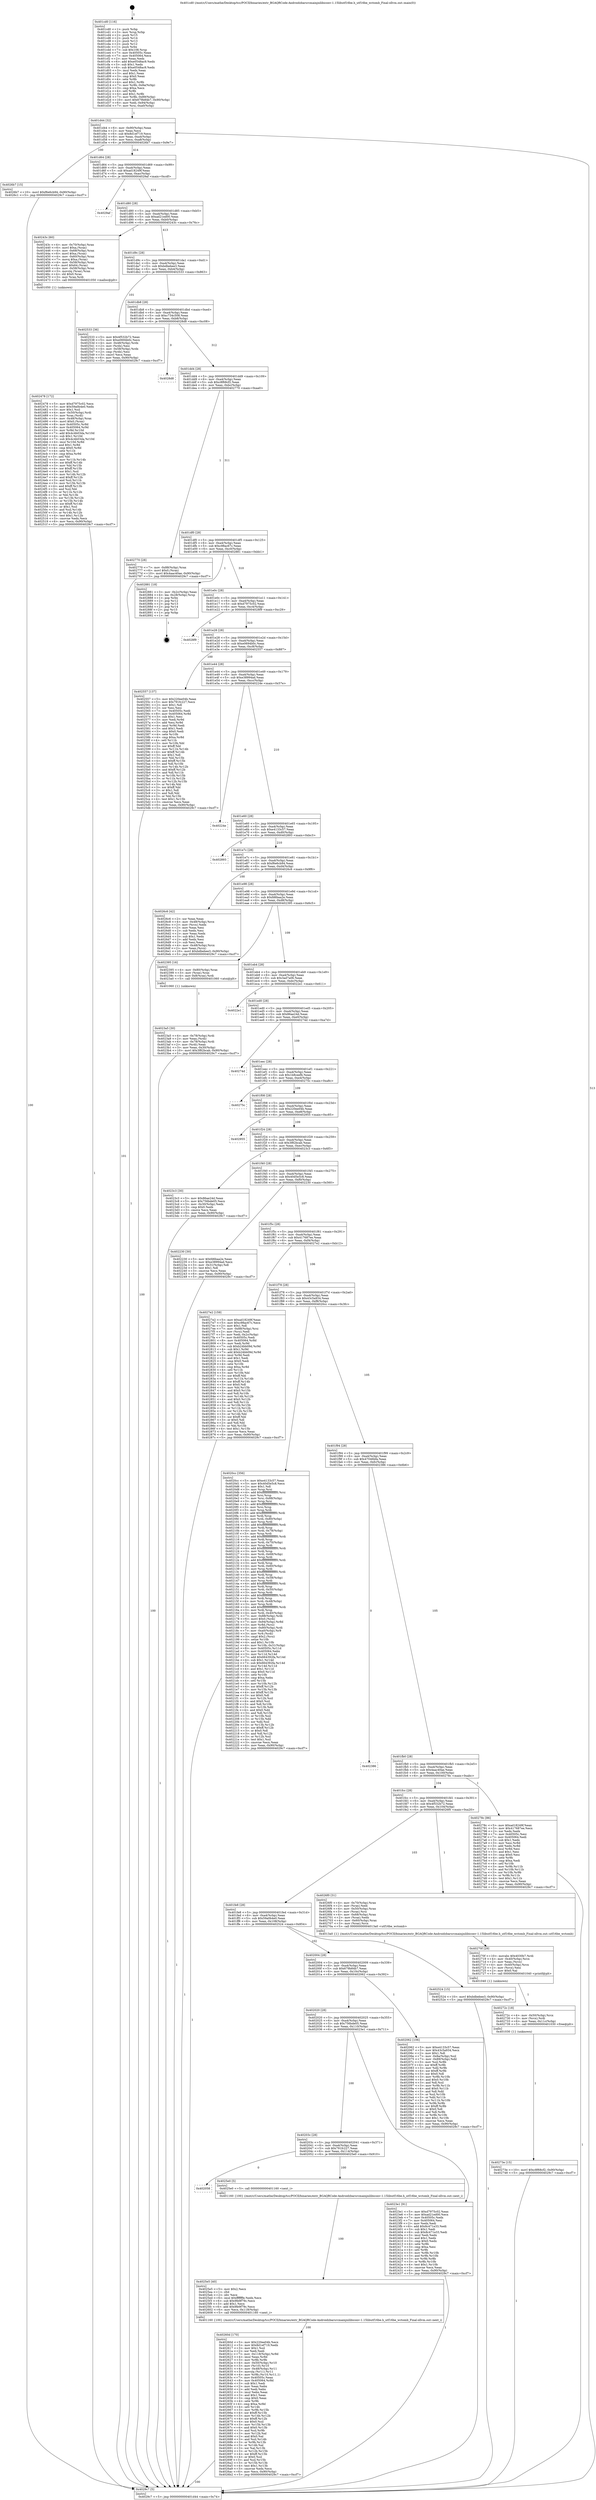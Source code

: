 digraph "0x401cd0" {
  label = "0x401cd0 (/mnt/c/Users/mathe/Desktop/tcc/POCII/binaries/extr_BGAQRCode-Androidzbarsrcmainjnilibiconv-1.15libutf16be.h_utf16be_wctomb_Final-ollvm.out::main(0))"
  labelloc = "t"
  node[shape=record]

  Entry [label="",width=0.3,height=0.3,shape=circle,fillcolor=black,style=filled]
  "0x401d44" [label="{
     0x401d44 [32]\l
     | [instrs]\l
     &nbsp;&nbsp;0x401d44 \<+6\>: mov -0x90(%rbp),%eax\l
     &nbsp;&nbsp;0x401d4a \<+2\>: mov %eax,%ecx\l
     &nbsp;&nbsp;0x401d4c \<+6\>: sub $0x8d1ef719,%ecx\l
     &nbsp;&nbsp;0x401d52 \<+6\>: mov %eax,-0xa4(%rbp)\l
     &nbsp;&nbsp;0x401d58 \<+6\>: mov %ecx,-0xa8(%rbp)\l
     &nbsp;&nbsp;0x401d5e \<+6\>: je 00000000004026b7 \<main+0x9e7\>\l
  }"]
  "0x4026b7" [label="{
     0x4026b7 [15]\l
     | [instrs]\l
     &nbsp;&nbsp;0x4026b7 \<+10\>: movl $0xf6e6cb94,-0x90(%rbp)\l
     &nbsp;&nbsp;0x4026c1 \<+5\>: jmp 00000000004029c7 \<main+0xcf7\>\l
  }"]
  "0x401d64" [label="{
     0x401d64 [28]\l
     | [instrs]\l
     &nbsp;&nbsp;0x401d64 \<+5\>: jmp 0000000000401d69 \<main+0x99\>\l
     &nbsp;&nbsp;0x401d69 \<+6\>: mov -0xa4(%rbp),%eax\l
     &nbsp;&nbsp;0x401d6f \<+5\>: sub $0xad18249f,%eax\l
     &nbsp;&nbsp;0x401d74 \<+6\>: mov %eax,-0xac(%rbp)\l
     &nbsp;&nbsp;0x401d7a \<+6\>: je 00000000004029af \<main+0xcdf\>\l
  }"]
  Exit [label="",width=0.3,height=0.3,shape=circle,fillcolor=black,style=filled,peripheries=2]
  "0x4029af" [label="{
     0x4029af\l
  }", style=dashed]
  "0x401d80" [label="{
     0x401d80 [28]\l
     | [instrs]\l
     &nbsp;&nbsp;0x401d80 \<+5\>: jmp 0000000000401d85 \<main+0xb5\>\l
     &nbsp;&nbsp;0x401d85 \<+6\>: mov -0xa4(%rbp),%eax\l
     &nbsp;&nbsp;0x401d8b \<+5\>: sub $0xad21ed00,%eax\l
     &nbsp;&nbsp;0x401d90 \<+6\>: mov %eax,-0xb0(%rbp)\l
     &nbsp;&nbsp;0x401d96 \<+6\>: je 000000000040243c \<main+0x76c\>\l
  }"]
  "0x40273e" [label="{
     0x40273e [15]\l
     | [instrs]\l
     &nbsp;&nbsp;0x40273e \<+10\>: movl $0xc8f68cf2,-0x90(%rbp)\l
     &nbsp;&nbsp;0x402748 \<+5\>: jmp 00000000004029c7 \<main+0xcf7\>\l
  }"]
  "0x40243c" [label="{
     0x40243c [60]\l
     | [instrs]\l
     &nbsp;&nbsp;0x40243c \<+4\>: mov -0x70(%rbp),%rax\l
     &nbsp;&nbsp;0x402440 \<+6\>: movl $0xa,(%rax)\l
     &nbsp;&nbsp;0x402446 \<+4\>: mov -0x68(%rbp),%rax\l
     &nbsp;&nbsp;0x40244a \<+6\>: movl $0xa,(%rax)\l
     &nbsp;&nbsp;0x402450 \<+4\>: mov -0x60(%rbp),%rax\l
     &nbsp;&nbsp;0x402454 \<+7\>: movq $0xa,(%rax)\l
     &nbsp;&nbsp;0x40245b \<+4\>: mov -0x58(%rbp),%rax\l
     &nbsp;&nbsp;0x40245f \<+6\>: movl $0x64,(%rax)\l
     &nbsp;&nbsp;0x402465 \<+4\>: mov -0x58(%rbp),%rax\l
     &nbsp;&nbsp;0x402469 \<+3\>: movslq (%rax),%rax\l
     &nbsp;&nbsp;0x40246c \<+4\>: shl $0x0,%rax\l
     &nbsp;&nbsp;0x402470 \<+3\>: mov %rax,%rdi\l
     &nbsp;&nbsp;0x402473 \<+5\>: call 0000000000401050 \<malloc@plt\>\l
     | [calls]\l
     &nbsp;&nbsp;0x401050 \{1\} (unknown)\l
  }"]
  "0x401d9c" [label="{
     0x401d9c [28]\l
     | [instrs]\l
     &nbsp;&nbsp;0x401d9c \<+5\>: jmp 0000000000401da1 \<main+0xd1\>\l
     &nbsp;&nbsp;0x401da1 \<+6\>: mov -0xa4(%rbp),%eax\l
     &nbsp;&nbsp;0x401da7 \<+5\>: sub $0xbdbebee3,%eax\l
     &nbsp;&nbsp;0x401dac \<+6\>: mov %eax,-0xb4(%rbp)\l
     &nbsp;&nbsp;0x401db2 \<+6\>: je 0000000000402533 \<main+0x863\>\l
  }"]
  "0x40272c" [label="{
     0x40272c [18]\l
     | [instrs]\l
     &nbsp;&nbsp;0x40272c \<+4\>: mov -0x50(%rbp),%rcx\l
     &nbsp;&nbsp;0x402730 \<+3\>: mov (%rcx),%rdi\l
     &nbsp;&nbsp;0x402733 \<+6\>: mov %eax,-0x11c(%rbp)\l
     &nbsp;&nbsp;0x402739 \<+5\>: call 0000000000401030 \<free@plt\>\l
     | [calls]\l
     &nbsp;&nbsp;0x401030 \{1\} (unknown)\l
  }"]
  "0x402533" [label="{
     0x402533 [36]\l
     | [instrs]\l
     &nbsp;&nbsp;0x402533 \<+5\>: mov $0x4f532b72,%eax\l
     &nbsp;&nbsp;0x402538 \<+5\>: mov $0xe0694b0c,%ecx\l
     &nbsp;&nbsp;0x40253d \<+4\>: mov -0x48(%rbp),%rdx\l
     &nbsp;&nbsp;0x402541 \<+2\>: mov (%rdx),%esi\l
     &nbsp;&nbsp;0x402543 \<+4\>: mov -0x58(%rbp),%rdx\l
     &nbsp;&nbsp;0x402547 \<+2\>: cmp (%rdx),%esi\l
     &nbsp;&nbsp;0x402549 \<+3\>: cmovl %ecx,%eax\l
     &nbsp;&nbsp;0x40254c \<+6\>: mov %eax,-0x90(%rbp)\l
     &nbsp;&nbsp;0x402552 \<+5\>: jmp 00000000004029c7 \<main+0xcf7\>\l
  }"]
  "0x401db8" [label="{
     0x401db8 [28]\l
     | [instrs]\l
     &nbsp;&nbsp;0x401db8 \<+5\>: jmp 0000000000401dbd \<main+0xed\>\l
     &nbsp;&nbsp;0x401dbd \<+6\>: mov -0xa4(%rbp),%eax\l
     &nbsp;&nbsp;0x401dc3 \<+5\>: sub $0xc734c508,%eax\l
     &nbsp;&nbsp;0x401dc8 \<+6\>: mov %eax,-0xb8(%rbp)\l
     &nbsp;&nbsp;0x401dce \<+6\>: je 00000000004028d8 \<main+0xc08\>\l
  }"]
  "0x40270f" [label="{
     0x40270f [29]\l
     | [instrs]\l
     &nbsp;&nbsp;0x40270f \<+10\>: movabs $0x4030b7,%rdi\l
     &nbsp;&nbsp;0x402719 \<+4\>: mov -0x40(%rbp),%rcx\l
     &nbsp;&nbsp;0x40271d \<+2\>: mov %eax,(%rcx)\l
     &nbsp;&nbsp;0x40271f \<+4\>: mov -0x40(%rbp),%rcx\l
     &nbsp;&nbsp;0x402723 \<+2\>: mov (%rcx),%esi\l
     &nbsp;&nbsp;0x402725 \<+2\>: mov $0x0,%al\l
     &nbsp;&nbsp;0x402727 \<+5\>: call 0000000000401040 \<printf@plt\>\l
     | [calls]\l
     &nbsp;&nbsp;0x401040 \{1\} (unknown)\l
  }"]
  "0x4028d8" [label="{
     0x4028d8\l
  }", style=dashed]
  "0x401dd4" [label="{
     0x401dd4 [28]\l
     | [instrs]\l
     &nbsp;&nbsp;0x401dd4 \<+5\>: jmp 0000000000401dd9 \<main+0x109\>\l
     &nbsp;&nbsp;0x401dd9 \<+6\>: mov -0xa4(%rbp),%eax\l
     &nbsp;&nbsp;0x401ddf \<+5\>: sub $0xc8f68cf2,%eax\l
     &nbsp;&nbsp;0x401de4 \<+6\>: mov %eax,-0xbc(%rbp)\l
     &nbsp;&nbsp;0x401dea \<+6\>: je 0000000000402770 \<main+0xaa0\>\l
  }"]
  "0x40260d" [label="{
     0x40260d [170]\l
     | [instrs]\l
     &nbsp;&nbsp;0x40260d \<+5\>: mov $0x220ee04b,%ecx\l
     &nbsp;&nbsp;0x402612 \<+5\>: mov $0x8d1ef719,%edx\l
     &nbsp;&nbsp;0x402617 \<+3\>: mov $0x1,%sil\l
     &nbsp;&nbsp;0x40261a \<+2\>: xor %edi,%edi\l
     &nbsp;&nbsp;0x40261c \<+7\>: mov -0x118(%rbp),%r8d\l
     &nbsp;&nbsp;0x402623 \<+4\>: imul %eax,%r8d\l
     &nbsp;&nbsp;0x402627 \<+3\>: mov %r8b,%r9b\l
     &nbsp;&nbsp;0x40262a \<+4\>: mov -0x50(%rbp),%r10\l
     &nbsp;&nbsp;0x40262e \<+3\>: mov (%r10),%r10\l
     &nbsp;&nbsp;0x402631 \<+4\>: mov -0x48(%rbp),%r11\l
     &nbsp;&nbsp;0x402635 \<+3\>: movslq (%r11),%r11\l
     &nbsp;&nbsp;0x402638 \<+4\>: mov %r9b,(%r10,%r11,1)\l
     &nbsp;&nbsp;0x40263c \<+7\>: mov 0x40505c,%eax\l
     &nbsp;&nbsp;0x402643 \<+8\>: mov 0x405064,%r8d\l
     &nbsp;&nbsp;0x40264b \<+3\>: sub $0x1,%edi\l
     &nbsp;&nbsp;0x40264e \<+2\>: mov %eax,%ebx\l
     &nbsp;&nbsp;0x402650 \<+2\>: add %edi,%ebx\l
     &nbsp;&nbsp;0x402652 \<+3\>: imul %ebx,%eax\l
     &nbsp;&nbsp;0x402655 \<+3\>: and $0x1,%eax\l
     &nbsp;&nbsp;0x402658 \<+3\>: cmp $0x0,%eax\l
     &nbsp;&nbsp;0x40265b \<+4\>: sete %r9b\l
     &nbsp;&nbsp;0x40265f \<+4\>: cmp $0xa,%r8d\l
     &nbsp;&nbsp;0x402663 \<+4\>: setl %r14b\l
     &nbsp;&nbsp;0x402667 \<+3\>: mov %r9b,%r15b\l
     &nbsp;&nbsp;0x40266a \<+4\>: xor $0xff,%r15b\l
     &nbsp;&nbsp;0x40266e \<+3\>: mov %r14b,%r12b\l
     &nbsp;&nbsp;0x402671 \<+4\>: xor $0xff,%r12b\l
     &nbsp;&nbsp;0x402675 \<+4\>: xor $0x0,%sil\l
     &nbsp;&nbsp;0x402679 \<+3\>: mov %r15b,%r13b\l
     &nbsp;&nbsp;0x40267c \<+4\>: and $0x0,%r13b\l
     &nbsp;&nbsp;0x402680 \<+3\>: and %sil,%r9b\l
     &nbsp;&nbsp;0x402683 \<+3\>: mov %r12b,%al\l
     &nbsp;&nbsp;0x402686 \<+2\>: and $0x0,%al\l
     &nbsp;&nbsp;0x402688 \<+3\>: and %sil,%r14b\l
     &nbsp;&nbsp;0x40268b \<+3\>: or %r9b,%r13b\l
     &nbsp;&nbsp;0x40268e \<+3\>: or %r14b,%al\l
     &nbsp;&nbsp;0x402691 \<+3\>: xor %al,%r13b\l
     &nbsp;&nbsp;0x402694 \<+3\>: or %r12b,%r15b\l
     &nbsp;&nbsp;0x402697 \<+4\>: xor $0xff,%r15b\l
     &nbsp;&nbsp;0x40269b \<+4\>: or $0x0,%sil\l
     &nbsp;&nbsp;0x40269f \<+3\>: and %sil,%r15b\l
     &nbsp;&nbsp;0x4026a2 \<+3\>: or %r15b,%r13b\l
     &nbsp;&nbsp;0x4026a5 \<+4\>: test $0x1,%r13b\l
     &nbsp;&nbsp;0x4026a9 \<+3\>: cmovne %edx,%ecx\l
     &nbsp;&nbsp;0x4026ac \<+6\>: mov %ecx,-0x90(%rbp)\l
     &nbsp;&nbsp;0x4026b2 \<+5\>: jmp 00000000004029c7 \<main+0xcf7\>\l
  }"]
  "0x402770" [label="{
     0x402770 [28]\l
     | [instrs]\l
     &nbsp;&nbsp;0x402770 \<+7\>: mov -0x88(%rbp),%rax\l
     &nbsp;&nbsp;0x402777 \<+6\>: movl $0x0,(%rax)\l
     &nbsp;&nbsp;0x40277d \<+10\>: movl $0x4aac40ae,-0x90(%rbp)\l
     &nbsp;&nbsp;0x402787 \<+5\>: jmp 00000000004029c7 \<main+0xcf7\>\l
  }"]
  "0x401df0" [label="{
     0x401df0 [28]\l
     | [instrs]\l
     &nbsp;&nbsp;0x401df0 \<+5\>: jmp 0000000000401df5 \<main+0x125\>\l
     &nbsp;&nbsp;0x401df5 \<+6\>: mov -0xa4(%rbp),%eax\l
     &nbsp;&nbsp;0x401dfb \<+5\>: sub $0xc98ac67c,%eax\l
     &nbsp;&nbsp;0x401e00 \<+6\>: mov %eax,-0xc0(%rbp)\l
     &nbsp;&nbsp;0x401e06 \<+6\>: je 0000000000402881 \<main+0xbb1\>\l
  }"]
  "0x4025e5" [label="{
     0x4025e5 [40]\l
     | [instrs]\l
     &nbsp;&nbsp;0x4025e5 \<+5\>: mov $0x2,%ecx\l
     &nbsp;&nbsp;0x4025ea \<+1\>: cltd\l
     &nbsp;&nbsp;0x4025eb \<+2\>: idiv %ecx\l
     &nbsp;&nbsp;0x4025ed \<+6\>: imul $0xfffffffe,%edx,%ecx\l
     &nbsp;&nbsp;0x4025f3 \<+6\>: sub $0x9fe9f79c,%ecx\l
     &nbsp;&nbsp;0x4025f9 \<+3\>: add $0x1,%ecx\l
     &nbsp;&nbsp;0x4025fc \<+6\>: add $0x9fe9f79c,%ecx\l
     &nbsp;&nbsp;0x402602 \<+6\>: mov %ecx,-0x118(%rbp)\l
     &nbsp;&nbsp;0x402608 \<+5\>: call 0000000000401160 \<next_i\>\l
     | [calls]\l
     &nbsp;&nbsp;0x401160 \{100\} (/mnt/c/Users/mathe/Desktop/tcc/POCII/binaries/extr_BGAQRCode-Androidzbarsrcmainjnilibiconv-1.15libutf16be.h_utf16be_wctomb_Final-ollvm.out::next_i)\l
  }"]
  "0x402881" [label="{
     0x402881 [18]\l
     | [instrs]\l
     &nbsp;&nbsp;0x402881 \<+3\>: mov -0x2c(%rbp),%eax\l
     &nbsp;&nbsp;0x402884 \<+4\>: lea -0x28(%rbp),%rsp\l
     &nbsp;&nbsp;0x402888 \<+1\>: pop %rbx\l
     &nbsp;&nbsp;0x402889 \<+2\>: pop %r12\l
     &nbsp;&nbsp;0x40288b \<+2\>: pop %r13\l
     &nbsp;&nbsp;0x40288d \<+2\>: pop %r14\l
     &nbsp;&nbsp;0x40288f \<+2\>: pop %r15\l
     &nbsp;&nbsp;0x402891 \<+1\>: pop %rbp\l
     &nbsp;&nbsp;0x402892 \<+1\>: ret\l
  }"]
  "0x401e0c" [label="{
     0x401e0c [28]\l
     | [instrs]\l
     &nbsp;&nbsp;0x401e0c \<+5\>: jmp 0000000000401e11 \<main+0x141\>\l
     &nbsp;&nbsp;0x401e11 \<+6\>: mov -0xa4(%rbp),%eax\l
     &nbsp;&nbsp;0x401e17 \<+5\>: sub $0xd7975c02,%eax\l
     &nbsp;&nbsp;0x401e1c \<+6\>: mov %eax,-0xc4(%rbp)\l
     &nbsp;&nbsp;0x401e22 \<+6\>: je 00000000004028f9 \<main+0xc29\>\l
  }"]
  "0x402058" [label="{
     0x402058\l
  }", style=dashed]
  "0x4028f9" [label="{
     0x4028f9\l
  }", style=dashed]
  "0x401e28" [label="{
     0x401e28 [28]\l
     | [instrs]\l
     &nbsp;&nbsp;0x401e28 \<+5\>: jmp 0000000000401e2d \<main+0x15d\>\l
     &nbsp;&nbsp;0x401e2d \<+6\>: mov -0xa4(%rbp),%eax\l
     &nbsp;&nbsp;0x401e33 \<+5\>: sub $0xe0694b0c,%eax\l
     &nbsp;&nbsp;0x401e38 \<+6\>: mov %eax,-0xc8(%rbp)\l
     &nbsp;&nbsp;0x401e3e \<+6\>: je 0000000000402557 \<main+0x887\>\l
  }"]
  "0x4025e0" [label="{
     0x4025e0 [5]\l
     | [instrs]\l
     &nbsp;&nbsp;0x4025e0 \<+5\>: call 0000000000401160 \<next_i\>\l
     | [calls]\l
     &nbsp;&nbsp;0x401160 \{100\} (/mnt/c/Users/mathe/Desktop/tcc/POCII/binaries/extr_BGAQRCode-Androidzbarsrcmainjnilibiconv-1.15libutf16be.h_utf16be_wctomb_Final-ollvm.out::next_i)\l
  }"]
  "0x402557" [label="{
     0x402557 [137]\l
     | [instrs]\l
     &nbsp;&nbsp;0x402557 \<+5\>: mov $0x220ee04b,%eax\l
     &nbsp;&nbsp;0x40255c \<+5\>: mov $0x791fc227,%ecx\l
     &nbsp;&nbsp;0x402561 \<+2\>: mov $0x1,%dl\l
     &nbsp;&nbsp;0x402563 \<+2\>: xor %esi,%esi\l
     &nbsp;&nbsp;0x402565 \<+7\>: mov 0x40505c,%edi\l
     &nbsp;&nbsp;0x40256c \<+8\>: mov 0x405064,%r8d\l
     &nbsp;&nbsp;0x402574 \<+3\>: sub $0x1,%esi\l
     &nbsp;&nbsp;0x402577 \<+3\>: mov %edi,%r9d\l
     &nbsp;&nbsp;0x40257a \<+3\>: add %esi,%r9d\l
     &nbsp;&nbsp;0x40257d \<+4\>: imul %r9d,%edi\l
     &nbsp;&nbsp;0x402581 \<+3\>: and $0x1,%edi\l
     &nbsp;&nbsp;0x402584 \<+3\>: cmp $0x0,%edi\l
     &nbsp;&nbsp;0x402587 \<+4\>: sete %r10b\l
     &nbsp;&nbsp;0x40258b \<+4\>: cmp $0xa,%r8d\l
     &nbsp;&nbsp;0x40258f \<+4\>: setl %r11b\l
     &nbsp;&nbsp;0x402593 \<+3\>: mov %r10b,%bl\l
     &nbsp;&nbsp;0x402596 \<+3\>: xor $0xff,%bl\l
     &nbsp;&nbsp;0x402599 \<+3\>: mov %r11b,%r14b\l
     &nbsp;&nbsp;0x40259c \<+4\>: xor $0xff,%r14b\l
     &nbsp;&nbsp;0x4025a0 \<+3\>: xor $0x1,%dl\l
     &nbsp;&nbsp;0x4025a3 \<+3\>: mov %bl,%r15b\l
     &nbsp;&nbsp;0x4025a6 \<+4\>: and $0xff,%r15b\l
     &nbsp;&nbsp;0x4025aa \<+3\>: and %dl,%r10b\l
     &nbsp;&nbsp;0x4025ad \<+3\>: mov %r14b,%r12b\l
     &nbsp;&nbsp;0x4025b0 \<+4\>: and $0xff,%r12b\l
     &nbsp;&nbsp;0x4025b4 \<+3\>: and %dl,%r11b\l
     &nbsp;&nbsp;0x4025b7 \<+3\>: or %r10b,%r15b\l
     &nbsp;&nbsp;0x4025ba \<+3\>: or %r11b,%r12b\l
     &nbsp;&nbsp;0x4025bd \<+3\>: xor %r12b,%r15b\l
     &nbsp;&nbsp;0x4025c0 \<+3\>: or %r14b,%bl\l
     &nbsp;&nbsp;0x4025c3 \<+3\>: xor $0xff,%bl\l
     &nbsp;&nbsp;0x4025c6 \<+3\>: or $0x1,%dl\l
     &nbsp;&nbsp;0x4025c9 \<+2\>: and %dl,%bl\l
     &nbsp;&nbsp;0x4025cb \<+3\>: or %bl,%r15b\l
     &nbsp;&nbsp;0x4025ce \<+4\>: test $0x1,%r15b\l
     &nbsp;&nbsp;0x4025d2 \<+3\>: cmovne %ecx,%eax\l
     &nbsp;&nbsp;0x4025d5 \<+6\>: mov %eax,-0x90(%rbp)\l
     &nbsp;&nbsp;0x4025db \<+5\>: jmp 00000000004029c7 \<main+0xcf7\>\l
  }"]
  "0x401e44" [label="{
     0x401e44 [28]\l
     | [instrs]\l
     &nbsp;&nbsp;0x401e44 \<+5\>: jmp 0000000000401e49 \<main+0x179\>\l
     &nbsp;&nbsp;0x401e49 \<+6\>: mov -0xa4(%rbp),%eax\l
     &nbsp;&nbsp;0x401e4f \<+5\>: sub $0xe38994ad,%eax\l
     &nbsp;&nbsp;0x401e54 \<+6\>: mov %eax,-0xcc(%rbp)\l
     &nbsp;&nbsp;0x401e5a \<+6\>: je 000000000040224e \<main+0x57e\>\l
  }"]
  "0x402478" [label="{
     0x402478 [172]\l
     | [instrs]\l
     &nbsp;&nbsp;0x402478 \<+5\>: mov $0xd7975c02,%ecx\l
     &nbsp;&nbsp;0x40247d \<+5\>: mov $0x59a0b4e0,%edx\l
     &nbsp;&nbsp;0x402482 \<+3\>: mov $0x1,%sil\l
     &nbsp;&nbsp;0x402485 \<+4\>: mov -0x50(%rbp),%rdi\l
     &nbsp;&nbsp;0x402489 \<+3\>: mov %rax,(%rdi)\l
     &nbsp;&nbsp;0x40248c \<+4\>: mov -0x48(%rbp),%rax\l
     &nbsp;&nbsp;0x402490 \<+6\>: movl $0x0,(%rax)\l
     &nbsp;&nbsp;0x402496 \<+8\>: mov 0x40505c,%r8d\l
     &nbsp;&nbsp;0x40249e \<+8\>: mov 0x405064,%r9d\l
     &nbsp;&nbsp;0x4024a6 \<+3\>: mov %r8d,%r10d\l
     &nbsp;&nbsp;0x4024a9 \<+7\>: add $0x4c4b03da,%r10d\l
     &nbsp;&nbsp;0x4024b0 \<+4\>: sub $0x1,%r10d\l
     &nbsp;&nbsp;0x4024b4 \<+7\>: sub $0x4c4b03da,%r10d\l
     &nbsp;&nbsp;0x4024bb \<+4\>: imul %r10d,%r8d\l
     &nbsp;&nbsp;0x4024bf \<+4\>: and $0x1,%r8d\l
     &nbsp;&nbsp;0x4024c3 \<+4\>: cmp $0x0,%r8d\l
     &nbsp;&nbsp;0x4024c7 \<+4\>: sete %r11b\l
     &nbsp;&nbsp;0x4024cb \<+4\>: cmp $0xa,%r9d\l
     &nbsp;&nbsp;0x4024cf \<+3\>: setl %bl\l
     &nbsp;&nbsp;0x4024d2 \<+3\>: mov %r11b,%r14b\l
     &nbsp;&nbsp;0x4024d5 \<+4\>: xor $0xff,%r14b\l
     &nbsp;&nbsp;0x4024d9 \<+3\>: mov %bl,%r15b\l
     &nbsp;&nbsp;0x4024dc \<+4\>: xor $0xff,%r15b\l
     &nbsp;&nbsp;0x4024e0 \<+4\>: xor $0x1,%sil\l
     &nbsp;&nbsp;0x4024e4 \<+3\>: mov %r14b,%r12b\l
     &nbsp;&nbsp;0x4024e7 \<+4\>: and $0xff,%r12b\l
     &nbsp;&nbsp;0x4024eb \<+3\>: and %sil,%r11b\l
     &nbsp;&nbsp;0x4024ee \<+3\>: mov %r15b,%r13b\l
     &nbsp;&nbsp;0x4024f1 \<+4\>: and $0xff,%r13b\l
     &nbsp;&nbsp;0x4024f5 \<+3\>: and %sil,%bl\l
     &nbsp;&nbsp;0x4024f8 \<+3\>: or %r11b,%r12b\l
     &nbsp;&nbsp;0x4024fb \<+3\>: or %bl,%r13b\l
     &nbsp;&nbsp;0x4024fe \<+3\>: xor %r13b,%r12b\l
     &nbsp;&nbsp;0x402501 \<+3\>: or %r15b,%r14b\l
     &nbsp;&nbsp;0x402504 \<+4\>: xor $0xff,%r14b\l
     &nbsp;&nbsp;0x402508 \<+4\>: or $0x1,%sil\l
     &nbsp;&nbsp;0x40250c \<+3\>: and %sil,%r14b\l
     &nbsp;&nbsp;0x40250f \<+3\>: or %r14b,%r12b\l
     &nbsp;&nbsp;0x402512 \<+4\>: test $0x1,%r12b\l
     &nbsp;&nbsp;0x402516 \<+3\>: cmovne %edx,%ecx\l
     &nbsp;&nbsp;0x402519 \<+6\>: mov %ecx,-0x90(%rbp)\l
     &nbsp;&nbsp;0x40251f \<+5\>: jmp 00000000004029c7 \<main+0xcf7\>\l
  }"]
  "0x40224e" [label="{
     0x40224e\l
  }", style=dashed]
  "0x401e60" [label="{
     0x401e60 [28]\l
     | [instrs]\l
     &nbsp;&nbsp;0x401e60 \<+5\>: jmp 0000000000401e65 \<main+0x195\>\l
     &nbsp;&nbsp;0x401e65 \<+6\>: mov -0xa4(%rbp),%eax\l
     &nbsp;&nbsp;0x401e6b \<+5\>: sub $0xe4133c57,%eax\l
     &nbsp;&nbsp;0x401e70 \<+6\>: mov %eax,-0xd0(%rbp)\l
     &nbsp;&nbsp;0x401e76 \<+6\>: je 0000000000402893 \<main+0xbc3\>\l
  }"]
  "0x40203c" [label="{
     0x40203c [28]\l
     | [instrs]\l
     &nbsp;&nbsp;0x40203c \<+5\>: jmp 0000000000402041 \<main+0x371\>\l
     &nbsp;&nbsp;0x402041 \<+6\>: mov -0xa4(%rbp),%eax\l
     &nbsp;&nbsp;0x402047 \<+5\>: sub $0x791fc227,%eax\l
     &nbsp;&nbsp;0x40204c \<+6\>: mov %eax,-0x114(%rbp)\l
     &nbsp;&nbsp;0x402052 \<+6\>: je 00000000004025e0 \<main+0x910\>\l
  }"]
  "0x402893" [label="{
     0x402893\l
  }", style=dashed]
  "0x401e7c" [label="{
     0x401e7c [28]\l
     | [instrs]\l
     &nbsp;&nbsp;0x401e7c \<+5\>: jmp 0000000000401e81 \<main+0x1b1\>\l
     &nbsp;&nbsp;0x401e81 \<+6\>: mov -0xa4(%rbp),%eax\l
     &nbsp;&nbsp;0x401e87 \<+5\>: sub $0xf6e6cb94,%eax\l
     &nbsp;&nbsp;0x401e8c \<+6\>: mov %eax,-0xd4(%rbp)\l
     &nbsp;&nbsp;0x401e92 \<+6\>: je 00000000004026c6 \<main+0x9f6\>\l
  }"]
  "0x4023e1" [label="{
     0x4023e1 [91]\l
     | [instrs]\l
     &nbsp;&nbsp;0x4023e1 \<+5\>: mov $0xd7975c02,%eax\l
     &nbsp;&nbsp;0x4023e6 \<+5\>: mov $0xad21ed00,%ecx\l
     &nbsp;&nbsp;0x4023eb \<+7\>: mov 0x40505c,%edx\l
     &nbsp;&nbsp;0x4023f2 \<+7\>: mov 0x405064,%esi\l
     &nbsp;&nbsp;0x4023f9 \<+2\>: mov %edx,%edi\l
     &nbsp;&nbsp;0x4023fb \<+6\>: add $0x8c471e33,%edi\l
     &nbsp;&nbsp;0x402401 \<+3\>: sub $0x1,%edi\l
     &nbsp;&nbsp;0x402404 \<+6\>: sub $0x8c471e33,%edi\l
     &nbsp;&nbsp;0x40240a \<+3\>: imul %edi,%edx\l
     &nbsp;&nbsp;0x40240d \<+3\>: and $0x1,%edx\l
     &nbsp;&nbsp;0x402410 \<+3\>: cmp $0x0,%edx\l
     &nbsp;&nbsp;0x402413 \<+4\>: sete %r8b\l
     &nbsp;&nbsp;0x402417 \<+3\>: cmp $0xa,%esi\l
     &nbsp;&nbsp;0x40241a \<+4\>: setl %r9b\l
     &nbsp;&nbsp;0x40241e \<+3\>: mov %r8b,%r10b\l
     &nbsp;&nbsp;0x402421 \<+3\>: and %r9b,%r10b\l
     &nbsp;&nbsp;0x402424 \<+3\>: xor %r9b,%r8b\l
     &nbsp;&nbsp;0x402427 \<+3\>: or %r8b,%r10b\l
     &nbsp;&nbsp;0x40242a \<+4\>: test $0x1,%r10b\l
     &nbsp;&nbsp;0x40242e \<+3\>: cmovne %ecx,%eax\l
     &nbsp;&nbsp;0x402431 \<+6\>: mov %eax,-0x90(%rbp)\l
     &nbsp;&nbsp;0x402437 \<+5\>: jmp 00000000004029c7 \<main+0xcf7\>\l
  }"]
  "0x4026c6" [label="{
     0x4026c6 [42]\l
     | [instrs]\l
     &nbsp;&nbsp;0x4026c6 \<+2\>: xor %eax,%eax\l
     &nbsp;&nbsp;0x4026c8 \<+4\>: mov -0x48(%rbp),%rcx\l
     &nbsp;&nbsp;0x4026cc \<+2\>: mov (%rcx),%edx\l
     &nbsp;&nbsp;0x4026ce \<+2\>: mov %eax,%esi\l
     &nbsp;&nbsp;0x4026d0 \<+2\>: sub %edx,%esi\l
     &nbsp;&nbsp;0x4026d2 \<+2\>: mov %eax,%edx\l
     &nbsp;&nbsp;0x4026d4 \<+3\>: sub $0x1,%edx\l
     &nbsp;&nbsp;0x4026d7 \<+2\>: add %edx,%esi\l
     &nbsp;&nbsp;0x4026d9 \<+2\>: sub %esi,%eax\l
     &nbsp;&nbsp;0x4026db \<+4\>: mov -0x48(%rbp),%rcx\l
     &nbsp;&nbsp;0x4026df \<+2\>: mov %eax,(%rcx)\l
     &nbsp;&nbsp;0x4026e1 \<+10\>: movl $0xbdbebee3,-0x90(%rbp)\l
     &nbsp;&nbsp;0x4026eb \<+5\>: jmp 00000000004029c7 \<main+0xcf7\>\l
  }"]
  "0x401e98" [label="{
     0x401e98 [28]\l
     | [instrs]\l
     &nbsp;&nbsp;0x401e98 \<+5\>: jmp 0000000000401e9d \<main+0x1cd\>\l
     &nbsp;&nbsp;0x401e9d \<+6\>: mov -0xa4(%rbp),%eax\l
     &nbsp;&nbsp;0x401ea3 \<+5\>: sub $0xfd6baa2e,%eax\l
     &nbsp;&nbsp;0x401ea8 \<+6\>: mov %eax,-0xd8(%rbp)\l
     &nbsp;&nbsp;0x401eae \<+6\>: je 0000000000402395 \<main+0x6c5\>\l
  }"]
  "0x4023a5" [label="{
     0x4023a5 [30]\l
     | [instrs]\l
     &nbsp;&nbsp;0x4023a5 \<+4\>: mov -0x78(%rbp),%rdi\l
     &nbsp;&nbsp;0x4023a9 \<+2\>: mov %eax,(%rdi)\l
     &nbsp;&nbsp;0x4023ab \<+4\>: mov -0x78(%rbp),%rdi\l
     &nbsp;&nbsp;0x4023af \<+2\>: mov (%rdi),%eax\l
     &nbsp;&nbsp;0x4023b1 \<+3\>: mov %eax,-0x30(%rbp)\l
     &nbsp;&nbsp;0x4023b4 \<+10\>: movl $0x3f82bcab,-0x90(%rbp)\l
     &nbsp;&nbsp;0x4023be \<+5\>: jmp 00000000004029c7 \<main+0xcf7\>\l
  }"]
  "0x402395" [label="{
     0x402395 [16]\l
     | [instrs]\l
     &nbsp;&nbsp;0x402395 \<+4\>: mov -0x80(%rbp),%rax\l
     &nbsp;&nbsp;0x402399 \<+3\>: mov (%rax),%rax\l
     &nbsp;&nbsp;0x40239c \<+4\>: mov 0x8(%rax),%rdi\l
     &nbsp;&nbsp;0x4023a0 \<+5\>: call 0000000000401060 \<atoi@plt\>\l
     | [calls]\l
     &nbsp;&nbsp;0x401060 \{1\} (unknown)\l
  }"]
  "0x401eb4" [label="{
     0x401eb4 [28]\l
     | [instrs]\l
     &nbsp;&nbsp;0x401eb4 \<+5\>: jmp 0000000000401eb9 \<main+0x1e9\>\l
     &nbsp;&nbsp;0x401eb9 \<+6\>: mov -0xa4(%rbp),%eax\l
     &nbsp;&nbsp;0x401ebf \<+5\>: sub $0x3ad7a06,%eax\l
     &nbsp;&nbsp;0x401ec4 \<+6\>: mov %eax,-0xdc(%rbp)\l
     &nbsp;&nbsp;0x401eca \<+6\>: je 00000000004022e1 \<main+0x611\>\l
  }"]
  "0x401cd0" [label="{
     0x401cd0 [116]\l
     | [instrs]\l
     &nbsp;&nbsp;0x401cd0 \<+1\>: push %rbp\l
     &nbsp;&nbsp;0x401cd1 \<+3\>: mov %rsp,%rbp\l
     &nbsp;&nbsp;0x401cd4 \<+2\>: push %r15\l
     &nbsp;&nbsp;0x401cd6 \<+2\>: push %r14\l
     &nbsp;&nbsp;0x401cd8 \<+2\>: push %r13\l
     &nbsp;&nbsp;0x401cda \<+2\>: push %r12\l
     &nbsp;&nbsp;0x401cdc \<+1\>: push %rbx\l
     &nbsp;&nbsp;0x401cdd \<+7\>: sub $0x108,%rsp\l
     &nbsp;&nbsp;0x401ce4 \<+7\>: mov 0x40505c,%eax\l
     &nbsp;&nbsp;0x401ceb \<+7\>: mov 0x405064,%ecx\l
     &nbsp;&nbsp;0x401cf2 \<+2\>: mov %eax,%edx\l
     &nbsp;&nbsp;0x401cf4 \<+6\>: add $0xe0548ac9,%edx\l
     &nbsp;&nbsp;0x401cfa \<+3\>: sub $0x1,%edx\l
     &nbsp;&nbsp;0x401cfd \<+6\>: sub $0xe0548ac9,%edx\l
     &nbsp;&nbsp;0x401d03 \<+3\>: imul %edx,%eax\l
     &nbsp;&nbsp;0x401d06 \<+3\>: and $0x1,%eax\l
     &nbsp;&nbsp;0x401d09 \<+3\>: cmp $0x0,%eax\l
     &nbsp;&nbsp;0x401d0c \<+4\>: sete %r8b\l
     &nbsp;&nbsp;0x401d10 \<+4\>: and $0x1,%r8b\l
     &nbsp;&nbsp;0x401d14 \<+7\>: mov %r8b,-0x8a(%rbp)\l
     &nbsp;&nbsp;0x401d1b \<+3\>: cmp $0xa,%ecx\l
     &nbsp;&nbsp;0x401d1e \<+4\>: setl %r8b\l
     &nbsp;&nbsp;0x401d22 \<+4\>: and $0x1,%r8b\l
     &nbsp;&nbsp;0x401d26 \<+7\>: mov %r8b,-0x89(%rbp)\l
     &nbsp;&nbsp;0x401d2d \<+10\>: movl $0x679b84b7,-0x90(%rbp)\l
     &nbsp;&nbsp;0x401d37 \<+6\>: mov %edi,-0x94(%rbp)\l
     &nbsp;&nbsp;0x401d3d \<+7\>: mov %rsi,-0xa0(%rbp)\l
  }"]
  "0x4022e1" [label="{
     0x4022e1\l
  }", style=dashed]
  "0x401ed0" [label="{
     0x401ed0 [28]\l
     | [instrs]\l
     &nbsp;&nbsp;0x401ed0 \<+5\>: jmp 0000000000401ed5 \<main+0x205\>\l
     &nbsp;&nbsp;0x401ed5 \<+6\>: mov -0xa4(%rbp),%eax\l
     &nbsp;&nbsp;0x401edb \<+5\>: sub $0x86ae24d,%eax\l
     &nbsp;&nbsp;0x401ee0 \<+6\>: mov %eax,-0xe0(%rbp)\l
     &nbsp;&nbsp;0x401ee6 \<+6\>: je 000000000040274d \<main+0xa7d\>\l
  }"]
  "0x4029c7" [label="{
     0x4029c7 [5]\l
     | [instrs]\l
     &nbsp;&nbsp;0x4029c7 \<+5\>: jmp 0000000000401d44 \<main+0x74\>\l
  }"]
  "0x40274d" [label="{
     0x40274d\l
  }", style=dashed]
  "0x401eec" [label="{
     0x401eec [28]\l
     | [instrs]\l
     &nbsp;&nbsp;0x401eec \<+5\>: jmp 0000000000401ef1 \<main+0x221\>\l
     &nbsp;&nbsp;0x401ef1 \<+6\>: mov -0xa4(%rbp),%eax\l
     &nbsp;&nbsp;0x401ef7 \<+5\>: sub $0x1b8ceefb,%eax\l
     &nbsp;&nbsp;0x401efc \<+6\>: mov %eax,-0xe4(%rbp)\l
     &nbsp;&nbsp;0x401f02 \<+6\>: je 000000000040275c \<main+0xa8c\>\l
  }"]
  "0x402020" [label="{
     0x402020 [28]\l
     | [instrs]\l
     &nbsp;&nbsp;0x402020 \<+5\>: jmp 0000000000402025 \<main+0x355\>\l
     &nbsp;&nbsp;0x402025 \<+6\>: mov -0xa4(%rbp),%eax\l
     &nbsp;&nbsp;0x40202b \<+5\>: sub $0x756bde05,%eax\l
     &nbsp;&nbsp;0x402030 \<+6\>: mov %eax,-0x110(%rbp)\l
     &nbsp;&nbsp;0x402036 \<+6\>: je 00000000004023e1 \<main+0x711\>\l
  }"]
  "0x40275c" [label="{
     0x40275c\l
  }", style=dashed]
  "0x401f08" [label="{
     0x401f08 [28]\l
     | [instrs]\l
     &nbsp;&nbsp;0x401f08 \<+5\>: jmp 0000000000401f0d \<main+0x23d\>\l
     &nbsp;&nbsp;0x401f0d \<+6\>: mov -0xa4(%rbp),%eax\l
     &nbsp;&nbsp;0x401f13 \<+5\>: sub $0x220ee04b,%eax\l
     &nbsp;&nbsp;0x401f18 \<+6\>: mov %eax,-0xe8(%rbp)\l
     &nbsp;&nbsp;0x401f1e \<+6\>: je 0000000000402955 \<main+0xc85\>\l
  }"]
  "0x402062" [label="{
     0x402062 [106]\l
     | [instrs]\l
     &nbsp;&nbsp;0x402062 \<+5\>: mov $0xe4133c57,%eax\l
     &nbsp;&nbsp;0x402067 \<+5\>: mov $0x43c5a934,%ecx\l
     &nbsp;&nbsp;0x40206c \<+2\>: mov $0x1,%dl\l
     &nbsp;&nbsp;0x40206e \<+7\>: mov -0x8a(%rbp),%sil\l
     &nbsp;&nbsp;0x402075 \<+7\>: mov -0x89(%rbp),%dil\l
     &nbsp;&nbsp;0x40207c \<+3\>: mov %sil,%r8b\l
     &nbsp;&nbsp;0x40207f \<+4\>: xor $0xff,%r8b\l
     &nbsp;&nbsp;0x402083 \<+3\>: mov %dil,%r9b\l
     &nbsp;&nbsp;0x402086 \<+4\>: xor $0xff,%r9b\l
     &nbsp;&nbsp;0x40208a \<+3\>: xor $0x0,%dl\l
     &nbsp;&nbsp;0x40208d \<+3\>: mov %r8b,%r10b\l
     &nbsp;&nbsp;0x402090 \<+4\>: and $0x0,%r10b\l
     &nbsp;&nbsp;0x402094 \<+3\>: and %dl,%sil\l
     &nbsp;&nbsp;0x402097 \<+3\>: mov %r9b,%r11b\l
     &nbsp;&nbsp;0x40209a \<+4\>: and $0x0,%r11b\l
     &nbsp;&nbsp;0x40209e \<+3\>: and %dl,%dil\l
     &nbsp;&nbsp;0x4020a1 \<+3\>: or %sil,%r10b\l
     &nbsp;&nbsp;0x4020a4 \<+3\>: or %dil,%r11b\l
     &nbsp;&nbsp;0x4020a7 \<+3\>: xor %r11b,%r10b\l
     &nbsp;&nbsp;0x4020aa \<+3\>: or %r9b,%r8b\l
     &nbsp;&nbsp;0x4020ad \<+4\>: xor $0xff,%r8b\l
     &nbsp;&nbsp;0x4020b1 \<+3\>: or $0x0,%dl\l
     &nbsp;&nbsp;0x4020b4 \<+3\>: and %dl,%r8b\l
     &nbsp;&nbsp;0x4020b7 \<+3\>: or %r8b,%r10b\l
     &nbsp;&nbsp;0x4020ba \<+4\>: test $0x1,%r10b\l
     &nbsp;&nbsp;0x4020be \<+3\>: cmovne %ecx,%eax\l
     &nbsp;&nbsp;0x4020c1 \<+6\>: mov %eax,-0x90(%rbp)\l
     &nbsp;&nbsp;0x4020c7 \<+5\>: jmp 00000000004029c7 \<main+0xcf7\>\l
  }"]
  "0x402955" [label="{
     0x402955\l
  }", style=dashed]
  "0x401f24" [label="{
     0x401f24 [28]\l
     | [instrs]\l
     &nbsp;&nbsp;0x401f24 \<+5\>: jmp 0000000000401f29 \<main+0x259\>\l
     &nbsp;&nbsp;0x401f29 \<+6\>: mov -0xa4(%rbp),%eax\l
     &nbsp;&nbsp;0x401f2f \<+5\>: sub $0x3f82bcab,%eax\l
     &nbsp;&nbsp;0x401f34 \<+6\>: mov %eax,-0xec(%rbp)\l
     &nbsp;&nbsp;0x401f3a \<+6\>: je 00000000004023c3 \<main+0x6f3\>\l
  }"]
  "0x402004" [label="{
     0x402004 [28]\l
     | [instrs]\l
     &nbsp;&nbsp;0x402004 \<+5\>: jmp 0000000000402009 \<main+0x339\>\l
     &nbsp;&nbsp;0x402009 \<+6\>: mov -0xa4(%rbp),%eax\l
     &nbsp;&nbsp;0x40200f \<+5\>: sub $0x679b84b7,%eax\l
     &nbsp;&nbsp;0x402014 \<+6\>: mov %eax,-0x10c(%rbp)\l
     &nbsp;&nbsp;0x40201a \<+6\>: je 0000000000402062 \<main+0x392\>\l
  }"]
  "0x4023c3" [label="{
     0x4023c3 [30]\l
     | [instrs]\l
     &nbsp;&nbsp;0x4023c3 \<+5\>: mov $0x86ae24d,%eax\l
     &nbsp;&nbsp;0x4023c8 \<+5\>: mov $0x756bde05,%ecx\l
     &nbsp;&nbsp;0x4023cd \<+3\>: mov -0x30(%rbp),%edx\l
     &nbsp;&nbsp;0x4023d0 \<+3\>: cmp $0x0,%edx\l
     &nbsp;&nbsp;0x4023d3 \<+3\>: cmove %ecx,%eax\l
     &nbsp;&nbsp;0x4023d6 \<+6\>: mov %eax,-0x90(%rbp)\l
     &nbsp;&nbsp;0x4023dc \<+5\>: jmp 00000000004029c7 \<main+0xcf7\>\l
  }"]
  "0x401f40" [label="{
     0x401f40 [28]\l
     | [instrs]\l
     &nbsp;&nbsp;0x401f40 \<+5\>: jmp 0000000000401f45 \<main+0x275\>\l
     &nbsp;&nbsp;0x401f45 \<+6\>: mov -0xa4(%rbp),%eax\l
     &nbsp;&nbsp;0x401f4b \<+5\>: sub $0x40d5e5c8,%eax\l
     &nbsp;&nbsp;0x401f50 \<+6\>: mov %eax,-0xf0(%rbp)\l
     &nbsp;&nbsp;0x401f56 \<+6\>: je 0000000000402230 \<main+0x560\>\l
  }"]
  "0x402524" [label="{
     0x402524 [15]\l
     | [instrs]\l
     &nbsp;&nbsp;0x402524 \<+10\>: movl $0xbdbebee3,-0x90(%rbp)\l
     &nbsp;&nbsp;0x40252e \<+5\>: jmp 00000000004029c7 \<main+0xcf7\>\l
  }"]
  "0x402230" [label="{
     0x402230 [30]\l
     | [instrs]\l
     &nbsp;&nbsp;0x402230 \<+5\>: mov $0xfd6baa2e,%eax\l
     &nbsp;&nbsp;0x402235 \<+5\>: mov $0xe38994ad,%ecx\l
     &nbsp;&nbsp;0x40223a \<+3\>: mov -0x31(%rbp),%dl\l
     &nbsp;&nbsp;0x40223d \<+3\>: test $0x1,%dl\l
     &nbsp;&nbsp;0x402240 \<+3\>: cmovne %ecx,%eax\l
     &nbsp;&nbsp;0x402243 \<+6\>: mov %eax,-0x90(%rbp)\l
     &nbsp;&nbsp;0x402249 \<+5\>: jmp 00000000004029c7 \<main+0xcf7\>\l
  }"]
  "0x401f5c" [label="{
     0x401f5c [28]\l
     | [instrs]\l
     &nbsp;&nbsp;0x401f5c \<+5\>: jmp 0000000000401f61 \<main+0x291\>\l
     &nbsp;&nbsp;0x401f61 \<+6\>: mov -0xa4(%rbp),%eax\l
     &nbsp;&nbsp;0x401f67 \<+5\>: sub $0x417687ee,%eax\l
     &nbsp;&nbsp;0x401f6c \<+6\>: mov %eax,-0xf4(%rbp)\l
     &nbsp;&nbsp;0x401f72 \<+6\>: je 00000000004027e2 \<main+0xb12\>\l
  }"]
  "0x401fe8" [label="{
     0x401fe8 [28]\l
     | [instrs]\l
     &nbsp;&nbsp;0x401fe8 \<+5\>: jmp 0000000000401fed \<main+0x31d\>\l
     &nbsp;&nbsp;0x401fed \<+6\>: mov -0xa4(%rbp),%eax\l
     &nbsp;&nbsp;0x401ff3 \<+5\>: sub $0x59a0b4e0,%eax\l
     &nbsp;&nbsp;0x401ff8 \<+6\>: mov %eax,-0x108(%rbp)\l
     &nbsp;&nbsp;0x401ffe \<+6\>: je 0000000000402524 \<main+0x854\>\l
  }"]
  "0x4027e2" [label="{
     0x4027e2 [159]\l
     | [instrs]\l
     &nbsp;&nbsp;0x4027e2 \<+5\>: mov $0xad18249f,%eax\l
     &nbsp;&nbsp;0x4027e7 \<+5\>: mov $0xc98ac67c,%ecx\l
     &nbsp;&nbsp;0x4027ec \<+2\>: mov $0x1,%dl\l
     &nbsp;&nbsp;0x4027ee \<+7\>: mov -0x88(%rbp),%rsi\l
     &nbsp;&nbsp;0x4027f5 \<+2\>: mov (%rsi),%edi\l
     &nbsp;&nbsp;0x4027f7 \<+3\>: mov %edi,-0x2c(%rbp)\l
     &nbsp;&nbsp;0x4027fa \<+7\>: mov 0x40505c,%edi\l
     &nbsp;&nbsp;0x402801 \<+8\>: mov 0x405064,%r8d\l
     &nbsp;&nbsp;0x402809 \<+3\>: mov %edi,%r9d\l
     &nbsp;&nbsp;0x40280c \<+7\>: sub $0xb24bb09d,%r9d\l
     &nbsp;&nbsp;0x402813 \<+4\>: sub $0x1,%r9d\l
     &nbsp;&nbsp;0x402817 \<+7\>: add $0xb24bb09d,%r9d\l
     &nbsp;&nbsp;0x40281e \<+4\>: imul %r9d,%edi\l
     &nbsp;&nbsp;0x402822 \<+3\>: and $0x1,%edi\l
     &nbsp;&nbsp;0x402825 \<+3\>: cmp $0x0,%edi\l
     &nbsp;&nbsp;0x402828 \<+4\>: sete %r10b\l
     &nbsp;&nbsp;0x40282c \<+4\>: cmp $0xa,%r8d\l
     &nbsp;&nbsp;0x402830 \<+4\>: setl %r11b\l
     &nbsp;&nbsp;0x402834 \<+3\>: mov %r10b,%bl\l
     &nbsp;&nbsp;0x402837 \<+3\>: xor $0xff,%bl\l
     &nbsp;&nbsp;0x40283a \<+3\>: mov %r11b,%r14b\l
     &nbsp;&nbsp;0x40283d \<+4\>: xor $0xff,%r14b\l
     &nbsp;&nbsp;0x402841 \<+3\>: xor $0x0,%dl\l
     &nbsp;&nbsp;0x402844 \<+3\>: mov %bl,%r15b\l
     &nbsp;&nbsp;0x402847 \<+4\>: and $0x0,%r15b\l
     &nbsp;&nbsp;0x40284b \<+3\>: and %dl,%r10b\l
     &nbsp;&nbsp;0x40284e \<+3\>: mov %r14b,%r12b\l
     &nbsp;&nbsp;0x402851 \<+4\>: and $0x0,%r12b\l
     &nbsp;&nbsp;0x402855 \<+3\>: and %dl,%r11b\l
     &nbsp;&nbsp;0x402858 \<+3\>: or %r10b,%r15b\l
     &nbsp;&nbsp;0x40285b \<+3\>: or %r11b,%r12b\l
     &nbsp;&nbsp;0x40285e \<+3\>: xor %r12b,%r15b\l
     &nbsp;&nbsp;0x402861 \<+3\>: or %r14b,%bl\l
     &nbsp;&nbsp;0x402864 \<+3\>: xor $0xff,%bl\l
     &nbsp;&nbsp;0x402867 \<+3\>: or $0x0,%dl\l
     &nbsp;&nbsp;0x40286a \<+2\>: and %dl,%bl\l
     &nbsp;&nbsp;0x40286c \<+3\>: or %bl,%r15b\l
     &nbsp;&nbsp;0x40286f \<+4\>: test $0x1,%r15b\l
     &nbsp;&nbsp;0x402873 \<+3\>: cmovne %ecx,%eax\l
     &nbsp;&nbsp;0x402876 \<+6\>: mov %eax,-0x90(%rbp)\l
     &nbsp;&nbsp;0x40287c \<+5\>: jmp 00000000004029c7 \<main+0xcf7\>\l
  }"]
  "0x401f78" [label="{
     0x401f78 [28]\l
     | [instrs]\l
     &nbsp;&nbsp;0x401f78 \<+5\>: jmp 0000000000401f7d \<main+0x2ad\>\l
     &nbsp;&nbsp;0x401f7d \<+6\>: mov -0xa4(%rbp),%eax\l
     &nbsp;&nbsp;0x401f83 \<+5\>: sub $0x43c5a934,%eax\l
     &nbsp;&nbsp;0x401f88 \<+6\>: mov %eax,-0xf8(%rbp)\l
     &nbsp;&nbsp;0x401f8e \<+6\>: je 00000000004020cc \<main+0x3fc\>\l
  }"]
  "0x4026f0" [label="{
     0x4026f0 [31]\l
     | [instrs]\l
     &nbsp;&nbsp;0x4026f0 \<+4\>: mov -0x70(%rbp),%rax\l
     &nbsp;&nbsp;0x4026f4 \<+2\>: mov (%rax),%edi\l
     &nbsp;&nbsp;0x4026f6 \<+4\>: mov -0x50(%rbp),%rax\l
     &nbsp;&nbsp;0x4026fa \<+3\>: mov (%rax),%rsi\l
     &nbsp;&nbsp;0x4026fd \<+4\>: mov -0x68(%rbp),%rax\l
     &nbsp;&nbsp;0x402701 \<+2\>: mov (%rax),%edx\l
     &nbsp;&nbsp;0x402703 \<+4\>: mov -0x60(%rbp),%rax\l
     &nbsp;&nbsp;0x402707 \<+3\>: mov (%rax),%rcx\l
     &nbsp;&nbsp;0x40270a \<+5\>: call 00000000004013a0 \<utf16be_wctomb\>\l
     | [calls]\l
     &nbsp;&nbsp;0x4013a0 \{1\} (/mnt/c/Users/mathe/Desktop/tcc/POCII/binaries/extr_BGAQRCode-Androidzbarsrcmainjnilibiconv-1.15libutf16be.h_utf16be_wctomb_Final-ollvm.out::utf16be_wctomb)\l
  }"]
  "0x4020cc" [label="{
     0x4020cc [356]\l
     | [instrs]\l
     &nbsp;&nbsp;0x4020cc \<+5\>: mov $0xe4133c57,%eax\l
     &nbsp;&nbsp;0x4020d1 \<+5\>: mov $0x40d5e5c8,%ecx\l
     &nbsp;&nbsp;0x4020d6 \<+2\>: mov $0x1,%dl\l
     &nbsp;&nbsp;0x4020d8 \<+3\>: mov %rsp,%rsi\l
     &nbsp;&nbsp;0x4020db \<+4\>: add $0xfffffffffffffff0,%rsi\l
     &nbsp;&nbsp;0x4020df \<+3\>: mov %rsi,%rsp\l
     &nbsp;&nbsp;0x4020e2 \<+7\>: mov %rsi,-0x88(%rbp)\l
     &nbsp;&nbsp;0x4020e9 \<+3\>: mov %rsp,%rsi\l
     &nbsp;&nbsp;0x4020ec \<+4\>: add $0xfffffffffffffff0,%rsi\l
     &nbsp;&nbsp;0x4020f0 \<+3\>: mov %rsi,%rsp\l
     &nbsp;&nbsp;0x4020f3 \<+3\>: mov %rsp,%rdi\l
     &nbsp;&nbsp;0x4020f6 \<+4\>: add $0xfffffffffffffff0,%rdi\l
     &nbsp;&nbsp;0x4020fa \<+3\>: mov %rdi,%rsp\l
     &nbsp;&nbsp;0x4020fd \<+4\>: mov %rdi,-0x80(%rbp)\l
     &nbsp;&nbsp;0x402101 \<+3\>: mov %rsp,%rdi\l
     &nbsp;&nbsp;0x402104 \<+4\>: add $0xfffffffffffffff0,%rdi\l
     &nbsp;&nbsp;0x402108 \<+3\>: mov %rdi,%rsp\l
     &nbsp;&nbsp;0x40210b \<+4\>: mov %rdi,-0x78(%rbp)\l
     &nbsp;&nbsp;0x40210f \<+3\>: mov %rsp,%rdi\l
     &nbsp;&nbsp;0x402112 \<+4\>: add $0xfffffffffffffff0,%rdi\l
     &nbsp;&nbsp;0x402116 \<+3\>: mov %rdi,%rsp\l
     &nbsp;&nbsp;0x402119 \<+4\>: mov %rdi,-0x70(%rbp)\l
     &nbsp;&nbsp;0x40211d \<+3\>: mov %rsp,%rdi\l
     &nbsp;&nbsp;0x402120 \<+4\>: add $0xfffffffffffffff0,%rdi\l
     &nbsp;&nbsp;0x402124 \<+3\>: mov %rdi,%rsp\l
     &nbsp;&nbsp;0x402127 \<+4\>: mov %rdi,-0x68(%rbp)\l
     &nbsp;&nbsp;0x40212b \<+3\>: mov %rsp,%rdi\l
     &nbsp;&nbsp;0x40212e \<+4\>: add $0xfffffffffffffff0,%rdi\l
     &nbsp;&nbsp;0x402132 \<+3\>: mov %rdi,%rsp\l
     &nbsp;&nbsp;0x402135 \<+4\>: mov %rdi,-0x60(%rbp)\l
     &nbsp;&nbsp;0x402139 \<+3\>: mov %rsp,%rdi\l
     &nbsp;&nbsp;0x40213c \<+4\>: add $0xfffffffffffffff0,%rdi\l
     &nbsp;&nbsp;0x402140 \<+3\>: mov %rdi,%rsp\l
     &nbsp;&nbsp;0x402143 \<+4\>: mov %rdi,-0x58(%rbp)\l
     &nbsp;&nbsp;0x402147 \<+3\>: mov %rsp,%rdi\l
     &nbsp;&nbsp;0x40214a \<+4\>: add $0xfffffffffffffff0,%rdi\l
     &nbsp;&nbsp;0x40214e \<+3\>: mov %rdi,%rsp\l
     &nbsp;&nbsp;0x402151 \<+4\>: mov %rdi,-0x50(%rbp)\l
     &nbsp;&nbsp;0x402155 \<+3\>: mov %rsp,%rdi\l
     &nbsp;&nbsp;0x402158 \<+4\>: add $0xfffffffffffffff0,%rdi\l
     &nbsp;&nbsp;0x40215c \<+3\>: mov %rdi,%rsp\l
     &nbsp;&nbsp;0x40215f \<+4\>: mov %rdi,-0x48(%rbp)\l
     &nbsp;&nbsp;0x402163 \<+3\>: mov %rsp,%rdi\l
     &nbsp;&nbsp;0x402166 \<+4\>: add $0xfffffffffffffff0,%rdi\l
     &nbsp;&nbsp;0x40216a \<+3\>: mov %rdi,%rsp\l
     &nbsp;&nbsp;0x40216d \<+4\>: mov %rdi,-0x40(%rbp)\l
     &nbsp;&nbsp;0x402171 \<+7\>: mov -0x88(%rbp),%rdi\l
     &nbsp;&nbsp;0x402178 \<+6\>: movl $0x0,(%rdi)\l
     &nbsp;&nbsp;0x40217e \<+7\>: mov -0x94(%rbp),%r8d\l
     &nbsp;&nbsp;0x402185 \<+3\>: mov %r8d,(%rsi)\l
     &nbsp;&nbsp;0x402188 \<+4\>: mov -0x80(%rbp),%rdi\l
     &nbsp;&nbsp;0x40218c \<+7\>: mov -0xa0(%rbp),%r9\l
     &nbsp;&nbsp;0x402193 \<+3\>: mov %r9,(%rdi)\l
     &nbsp;&nbsp;0x402196 \<+3\>: cmpl $0x2,(%rsi)\l
     &nbsp;&nbsp;0x402199 \<+4\>: setne %r10b\l
     &nbsp;&nbsp;0x40219d \<+4\>: and $0x1,%r10b\l
     &nbsp;&nbsp;0x4021a1 \<+4\>: mov %r10b,-0x31(%rbp)\l
     &nbsp;&nbsp;0x4021a5 \<+8\>: mov 0x40505c,%r11d\l
     &nbsp;&nbsp;0x4021ad \<+7\>: mov 0x405064,%ebx\l
     &nbsp;&nbsp;0x4021b4 \<+3\>: mov %r11d,%r14d\l
     &nbsp;&nbsp;0x4021b7 \<+7\>: add $0x664392fa,%r14d\l
     &nbsp;&nbsp;0x4021be \<+4\>: sub $0x1,%r14d\l
     &nbsp;&nbsp;0x4021c2 \<+7\>: sub $0x664392fa,%r14d\l
     &nbsp;&nbsp;0x4021c9 \<+4\>: imul %r14d,%r11d\l
     &nbsp;&nbsp;0x4021cd \<+4\>: and $0x1,%r11d\l
     &nbsp;&nbsp;0x4021d1 \<+4\>: cmp $0x0,%r11d\l
     &nbsp;&nbsp;0x4021d5 \<+4\>: sete %r10b\l
     &nbsp;&nbsp;0x4021d9 \<+3\>: cmp $0xa,%ebx\l
     &nbsp;&nbsp;0x4021dc \<+4\>: setl %r15b\l
     &nbsp;&nbsp;0x4021e0 \<+3\>: mov %r10b,%r12b\l
     &nbsp;&nbsp;0x4021e3 \<+4\>: xor $0xff,%r12b\l
     &nbsp;&nbsp;0x4021e7 \<+3\>: mov %r15b,%r13b\l
     &nbsp;&nbsp;0x4021ea \<+4\>: xor $0xff,%r13b\l
     &nbsp;&nbsp;0x4021ee \<+3\>: xor $0x0,%dl\l
     &nbsp;&nbsp;0x4021f1 \<+3\>: mov %r12b,%sil\l
     &nbsp;&nbsp;0x4021f4 \<+4\>: and $0x0,%sil\l
     &nbsp;&nbsp;0x4021f8 \<+3\>: and %dl,%r10b\l
     &nbsp;&nbsp;0x4021fb \<+3\>: mov %r13b,%dil\l
     &nbsp;&nbsp;0x4021fe \<+4\>: and $0x0,%dil\l
     &nbsp;&nbsp;0x402202 \<+3\>: and %dl,%r15b\l
     &nbsp;&nbsp;0x402205 \<+3\>: or %r10b,%sil\l
     &nbsp;&nbsp;0x402208 \<+3\>: or %r15b,%dil\l
     &nbsp;&nbsp;0x40220b \<+3\>: xor %dil,%sil\l
     &nbsp;&nbsp;0x40220e \<+3\>: or %r13b,%r12b\l
     &nbsp;&nbsp;0x402211 \<+4\>: xor $0xff,%r12b\l
     &nbsp;&nbsp;0x402215 \<+3\>: or $0x0,%dl\l
     &nbsp;&nbsp;0x402218 \<+3\>: and %dl,%r12b\l
     &nbsp;&nbsp;0x40221b \<+3\>: or %r12b,%sil\l
     &nbsp;&nbsp;0x40221e \<+4\>: test $0x1,%sil\l
     &nbsp;&nbsp;0x402222 \<+3\>: cmovne %ecx,%eax\l
     &nbsp;&nbsp;0x402225 \<+6\>: mov %eax,-0x90(%rbp)\l
     &nbsp;&nbsp;0x40222b \<+5\>: jmp 00000000004029c7 \<main+0xcf7\>\l
  }"]
  "0x401f94" [label="{
     0x401f94 [28]\l
     | [instrs]\l
     &nbsp;&nbsp;0x401f94 \<+5\>: jmp 0000000000401f99 \<main+0x2c9\>\l
     &nbsp;&nbsp;0x401f99 \<+6\>: mov -0xa4(%rbp),%eax\l
     &nbsp;&nbsp;0x401f9f \<+5\>: sub $0x47046bfa,%eax\l
     &nbsp;&nbsp;0x401fa4 \<+6\>: mov %eax,-0xfc(%rbp)\l
     &nbsp;&nbsp;0x401faa \<+6\>: je 0000000000402386 \<main+0x6b6\>\l
  }"]
  "0x401fcc" [label="{
     0x401fcc [28]\l
     | [instrs]\l
     &nbsp;&nbsp;0x401fcc \<+5\>: jmp 0000000000401fd1 \<main+0x301\>\l
     &nbsp;&nbsp;0x401fd1 \<+6\>: mov -0xa4(%rbp),%eax\l
     &nbsp;&nbsp;0x401fd7 \<+5\>: sub $0x4f532b72,%eax\l
     &nbsp;&nbsp;0x401fdc \<+6\>: mov %eax,-0x104(%rbp)\l
     &nbsp;&nbsp;0x401fe2 \<+6\>: je 00000000004026f0 \<main+0xa20\>\l
  }"]
  "0x402386" [label="{
     0x402386\l
  }", style=dashed]
  "0x401fb0" [label="{
     0x401fb0 [28]\l
     | [instrs]\l
     &nbsp;&nbsp;0x401fb0 \<+5\>: jmp 0000000000401fb5 \<main+0x2e5\>\l
     &nbsp;&nbsp;0x401fb5 \<+6\>: mov -0xa4(%rbp),%eax\l
     &nbsp;&nbsp;0x401fbb \<+5\>: sub $0x4aac40ae,%eax\l
     &nbsp;&nbsp;0x401fc0 \<+6\>: mov %eax,-0x100(%rbp)\l
     &nbsp;&nbsp;0x401fc6 \<+6\>: je 000000000040278c \<main+0xabc\>\l
  }"]
  "0x40278c" [label="{
     0x40278c [86]\l
     | [instrs]\l
     &nbsp;&nbsp;0x40278c \<+5\>: mov $0xad18249f,%eax\l
     &nbsp;&nbsp;0x402791 \<+5\>: mov $0x417687ee,%ecx\l
     &nbsp;&nbsp;0x402796 \<+2\>: xor %edx,%edx\l
     &nbsp;&nbsp;0x402798 \<+7\>: mov 0x40505c,%esi\l
     &nbsp;&nbsp;0x40279f \<+7\>: mov 0x405064,%edi\l
     &nbsp;&nbsp;0x4027a6 \<+3\>: sub $0x1,%edx\l
     &nbsp;&nbsp;0x4027a9 \<+3\>: mov %esi,%r8d\l
     &nbsp;&nbsp;0x4027ac \<+3\>: add %edx,%r8d\l
     &nbsp;&nbsp;0x4027af \<+4\>: imul %r8d,%esi\l
     &nbsp;&nbsp;0x4027b3 \<+3\>: and $0x1,%esi\l
     &nbsp;&nbsp;0x4027b6 \<+3\>: cmp $0x0,%esi\l
     &nbsp;&nbsp;0x4027b9 \<+4\>: sete %r9b\l
     &nbsp;&nbsp;0x4027bd \<+3\>: cmp $0xa,%edi\l
     &nbsp;&nbsp;0x4027c0 \<+4\>: setl %r10b\l
     &nbsp;&nbsp;0x4027c4 \<+3\>: mov %r9b,%r11b\l
     &nbsp;&nbsp;0x4027c7 \<+3\>: and %r10b,%r11b\l
     &nbsp;&nbsp;0x4027ca \<+3\>: xor %r10b,%r9b\l
     &nbsp;&nbsp;0x4027cd \<+3\>: or %r9b,%r11b\l
     &nbsp;&nbsp;0x4027d0 \<+4\>: test $0x1,%r11b\l
     &nbsp;&nbsp;0x4027d4 \<+3\>: cmovne %ecx,%eax\l
     &nbsp;&nbsp;0x4027d7 \<+6\>: mov %eax,-0x90(%rbp)\l
     &nbsp;&nbsp;0x4027dd \<+5\>: jmp 00000000004029c7 \<main+0xcf7\>\l
  }"]
  Entry -> "0x401cd0" [label=" 1"]
  "0x401d44" -> "0x4026b7" [label=" 100"]
  "0x401d44" -> "0x401d64" [label=" 414"]
  "0x402881" -> Exit [label=" 1"]
  "0x401d64" -> "0x4029af" [label=" 0"]
  "0x401d64" -> "0x401d80" [label=" 414"]
  "0x4027e2" -> "0x4029c7" [label=" 1"]
  "0x401d80" -> "0x40243c" [label=" 1"]
  "0x401d80" -> "0x401d9c" [label=" 413"]
  "0x40278c" -> "0x4029c7" [label=" 1"]
  "0x401d9c" -> "0x402533" [label=" 101"]
  "0x401d9c" -> "0x401db8" [label=" 312"]
  "0x402770" -> "0x4029c7" [label=" 1"]
  "0x401db8" -> "0x4028d8" [label=" 0"]
  "0x401db8" -> "0x401dd4" [label=" 312"]
  "0x40273e" -> "0x4029c7" [label=" 1"]
  "0x401dd4" -> "0x402770" [label=" 1"]
  "0x401dd4" -> "0x401df0" [label=" 311"]
  "0x40272c" -> "0x40273e" [label=" 1"]
  "0x401df0" -> "0x402881" [label=" 1"]
  "0x401df0" -> "0x401e0c" [label=" 310"]
  "0x40270f" -> "0x40272c" [label=" 1"]
  "0x401e0c" -> "0x4028f9" [label=" 0"]
  "0x401e0c" -> "0x401e28" [label=" 310"]
  "0x4026f0" -> "0x40270f" [label=" 1"]
  "0x401e28" -> "0x402557" [label=" 100"]
  "0x401e28" -> "0x401e44" [label=" 210"]
  "0x4026c6" -> "0x4029c7" [label=" 100"]
  "0x401e44" -> "0x40224e" [label=" 0"]
  "0x401e44" -> "0x401e60" [label=" 210"]
  "0x40260d" -> "0x4029c7" [label=" 100"]
  "0x401e60" -> "0x402893" [label=" 0"]
  "0x401e60" -> "0x401e7c" [label=" 210"]
  "0x4025e5" -> "0x40260d" [label=" 100"]
  "0x401e7c" -> "0x4026c6" [label=" 100"]
  "0x401e7c" -> "0x401e98" [label=" 110"]
  "0x4025e0" -> "0x4025e5" [label=" 100"]
  "0x401e98" -> "0x402395" [label=" 1"]
  "0x401e98" -> "0x401eb4" [label=" 109"]
  "0x40203c" -> "0x4025e0" [label=" 100"]
  "0x401eb4" -> "0x4022e1" [label=" 0"]
  "0x401eb4" -> "0x401ed0" [label=" 109"]
  "0x402557" -> "0x4029c7" [label=" 100"]
  "0x401ed0" -> "0x40274d" [label=" 0"]
  "0x401ed0" -> "0x401eec" [label=" 109"]
  "0x402533" -> "0x4029c7" [label=" 101"]
  "0x401eec" -> "0x40275c" [label=" 0"]
  "0x401eec" -> "0x401f08" [label=" 109"]
  "0x402524" -> "0x4029c7" [label=" 1"]
  "0x401f08" -> "0x402955" [label=" 0"]
  "0x401f08" -> "0x401f24" [label=" 109"]
  "0x402478" -> "0x4029c7" [label=" 1"]
  "0x401f24" -> "0x4023c3" [label=" 1"]
  "0x401f24" -> "0x401f40" [label=" 108"]
  "0x4023e1" -> "0x4029c7" [label=" 1"]
  "0x401f40" -> "0x402230" [label=" 1"]
  "0x401f40" -> "0x401f5c" [label=" 107"]
  "0x402020" -> "0x40203c" [label=" 100"]
  "0x401f5c" -> "0x4027e2" [label=" 1"]
  "0x401f5c" -> "0x401f78" [label=" 106"]
  "0x40203c" -> "0x402058" [label=" 0"]
  "0x401f78" -> "0x4020cc" [label=" 1"]
  "0x401f78" -> "0x401f94" [label=" 105"]
  "0x4023c3" -> "0x4029c7" [label=" 1"]
  "0x401f94" -> "0x402386" [label=" 0"]
  "0x401f94" -> "0x401fb0" [label=" 105"]
  "0x402395" -> "0x4023a5" [label=" 1"]
  "0x401fb0" -> "0x40278c" [label=" 1"]
  "0x401fb0" -> "0x401fcc" [label=" 104"]
  "0x4023a5" -> "0x4029c7" [label=" 1"]
  "0x401fcc" -> "0x4026f0" [label=" 1"]
  "0x401fcc" -> "0x401fe8" [label=" 103"]
  "0x402020" -> "0x4023e1" [label=" 1"]
  "0x401fe8" -> "0x402524" [label=" 1"]
  "0x401fe8" -> "0x402004" [label=" 102"]
  "0x40243c" -> "0x402478" [label=" 1"]
  "0x402004" -> "0x402062" [label=" 1"]
  "0x402004" -> "0x402020" [label=" 101"]
  "0x402062" -> "0x4029c7" [label=" 1"]
  "0x401cd0" -> "0x401d44" [label=" 1"]
  "0x4029c7" -> "0x401d44" [label=" 513"]
  "0x4026b7" -> "0x4029c7" [label=" 100"]
  "0x4020cc" -> "0x4029c7" [label=" 1"]
  "0x402230" -> "0x4029c7" [label=" 1"]
}
